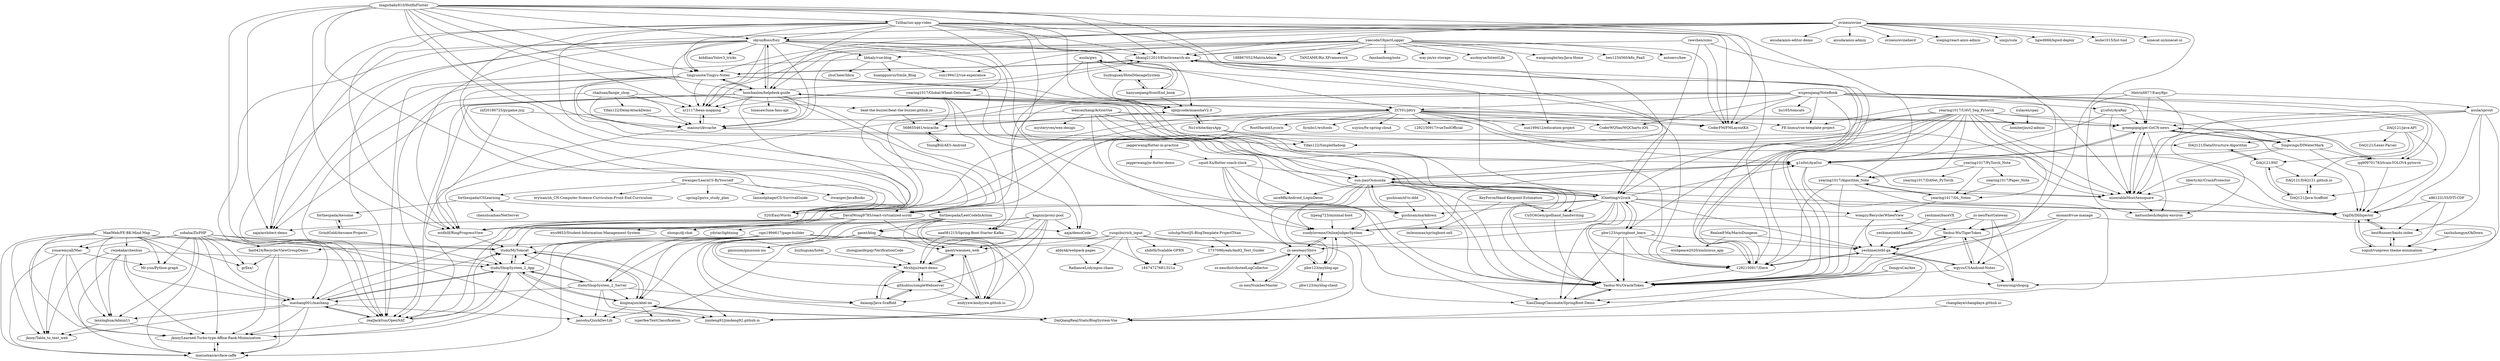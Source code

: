 digraph G {
"itudo/MyTomcat" -> "itudo/ShopSystem_2_App"
"itudo/MyTomcat" -> "jimdeng92/jimdeng92.github.io" ["e"=1]
"itudo/MyTomcat" -> "kingmajun/abel-im"
"ovineio/ovine" -> "aisuda/amis-editor-demo" ["e"=1]
"ovineio/ovine" -> "aisuda/amis-admin" ["e"=1]
"ovineio/ovine" -> "ovineio/ovineherd" ["e"=1]
"ovineio/ovine" -> "xr2117/bean-mapping"
"ovineio/ovine" -> "lihang212010/Elasticsearch-ais"
"ovineio/ovine" -> "realJackSun/OpenNAT"
"ovineio/ovine" -> "tingyunote/Tingyu-Notes"
"ovineio/ovine" -> "iceqing/react-amis-admin" ["e"=1]
"ovineio/ovine" -> "Yaohui-Wu/TigerToken"
"ovineio/ovine" -> "umijs/sula" ["e"=1]
"ovineio/ovine" -> "hoochanlon/helpdesk-guide"
"ovineio/ovine" -> "bgwd666/bgwd-deploy"
"ovineio/ovine" -> "leslie1015/list-tool" ["e"=1]
"ovineio/ovine" -> "skyunBoss/fsxy"
"ovineio/ovine" -> "ninecat-ui/ninecat-ui" ["e"=1]
"yeecode/ObjectLogger" -> "way-jm/xr-storage" ["e"=1]
"yeecode/ObjectLogger" -> "hbbaly/vue-blog"
"yeecode/ObjectLogger" -> "ausboyue/IntentLife" ["e"=1]
"yeecode/ObjectLogger" -> "wangcongbirley/Java-Home" ["e"=1]
"yeecode/ObjectLogger" -> "mazouri/kvcache"
"yeecode/ObjectLogger" -> "sun199412/education-project" ["e"=1]
"yeecode/ObjectLogger" -> "ben1234560/k8s_PaaS" ["e"=1]
"yeecode/ObjectLogger" -> "lihang212010/Elasticsearch-ais"
"yeecode/ObjectLogger" -> "xr2117/bean-mapping"
"yeecode/ObjectLogger" -> "automvc/bee" ["e"=1]
"yeecode/ObjectLogger" -> "188867052/MatrixAdmin" ["e"=1]
"yeecode/ObjectLogger" -> "sun199412/vue-experience" ["e"=1]
"yeecode/ObjectLogger" -> "CoderFM/FMLayoutKit" ["e"=1]
"yeecode/ObjectLogger" -> "TANZAME/Riz.XFramework" ["e"=1]
"yeecode/ObjectLogger" -> "fanshanhong/note" ["e"=1]
"tingyunote/Tingyu-Notes" -> "lihang212010/Elasticsearch-ais"
"tingyunote/Tingyu-Notes" -> "xr2117/bean-mapping"
"tingyunote/Tingyu-Notes" -> "DavidWong9785/react-virtualized-scroll"
"tingyunote/Tingyu-Notes" -> "520/EasyWords" ["e"=1]
"tingyunote/Tingyu-Notes" -> "hoochanlon/helpdesk-guide"
"tingyunote/Tingyu-Notes" -> "Yaohui-Wu/OracleToken"
"tingyunote/Tingyu-Notes" -> "1292150917/Dave"
"tingyunote/Tingyu-Notes" -> "realJackSun/OpenNAT"
"tingyunote/Tingyu-Notes" -> "IOsetting/v2rock"
"tingyunote/Tingyu-Notes" -> "mazouri/kvcache"
"tingyunote/Tingyu-Notes" -> "aaja/architect-demo" ["e"=1]
"changdaye/changdaye.github.io" -> "DaiQiangReal/StaticBlogSystem-Vue"
"andyyxw/andyyxw.github.io" -> "gaoxt/wanmen_web"
"zhongjianfeipqy/VerificationCode" -> "Mrshiju/react-demo"
"zxf20180725/pygame-jxzj" -> "520/EasyWords" ["e"=1]
"zxf20180725/pygame-jxzj" -> "greenpipig/get-GoCN-news"
"zxf20180725/pygame-jxzj" -> "mtdhllf/RingProgressView"
"liuzhuguan/HotelManageSystem" -> "xplqycode/miaoshaV2.0"
"liuzhuguan/HotelManageSystem" -> "hanyueqiang/frontEnd_book"
"itudo/ShopSystem_2_Server" -> "itudo/MyTomcat"
"itudo/ShopSystem_2_Server" -> "itudo/ShopSystem_2_App"
"itudo/ShopSystem_2_Server" -> "jimdeng92/jimdeng92.github.io" ["e"=1]
"itudo/ShopSystem_2_Server" -> "kingmajun/abel-im"
"itudo/ShopSystem_2_Server" -> "DaiQiangReal/StaticBlogSystem-Vue"
"itudo/ShopSystem_2_Server" -> "mashang001/mashang"
"itudo/ShopSystem_2_Server" -> "jaxsohu/QuickDevLib"
"itudo/ShopSystem_2_App" -> "itudo/MyTomcat"
"itudo/ShopSystem_2_App" -> "kingmajun/abel-im"
"itudo/ShopSystem_2_App" -> "itudo/ShopSystem_2_Server"
"itudo/ShopSystem_2_App" -> "jimdeng92/jimdeng92.github.io" ["e"=1]
"itudo/ShopSystem_2_App" -> "mashang001/mashang"
"itudo/ShopSystem_2_App" -> "jkooy/Learned-Turbo-type-Affine-Rank-Minimization"
"hbbaly/vue-blog" -> "huangguorui/Smile_Blog" ["e"=1]
"hbbaly/vue-blog" -> "sun199412/vue-experience" ["e"=1]
"hbbaly/vue-blog" -> "realJackSun/OpenNAT"
"hbbaly/vue-blog" -> "zhuCheer/libra" ["e"=1]
"a96123155/DTI-CDF" -> "bestRunner/baidu-index"
"a96123155/DTI-CDF" -> "sogud/vuepress-theme-minimalism"
"a96123155/DTI-CDF" -> "YiqiDh/DllInjector"
"fan0424/RecyclerViewGroupDemo" -> "maxuehao/arcface-caffe"
"fan0424/RecyclerViewGroupDemo" -> "grllxx/-"
"fan0424/RecyclerViewGroupDemo" -> "jkooy/Learned-Turbo-type-Affine-Rank-Minimization"
"mtdhllf/RingProgressView" -> "itudo/MyTomcat"
"yearing1017/DL_Notes" -> "yearing1017/Algorithm_Note"
"yearing1017/DL_Notes" -> "wongzy/RecyclerWheelView"
"5ingwings/DIWaterMark" -> "greenpipig/get-GoCN-news"
"5ingwings/DIWaterMark" -> "miserableMost/tensquare"
"5ingwings/DIWaterMark" -> "qq909701783/train-YOLOV4-pytorch"
"5ingwings/DIWaterMark" -> "g1n0st/AyaGui"
"5ingwings/DIWaterMark" -> "YiqiDh/DllInjector"
"liuzhuguan/hotel" -> "Mrshiju/react-demo"
"Mrshiju/react-demo" -> "daiaoqi/Java-Scaffold"
"Mrshiju/react-demo" -> "githublss/simpleWebserver"
"Mrshiju/react-demo" -> "andyyxw/andyyxw.github.io"
"Mrshiju/react-demo" -> "gaoxt/wanmen_web"
"wencaizhang/ActionVue" -> "g1n0st/AyaGui"
"wencaizhang/ActionVue" -> "Yaohui-Wu/OracleToken"
"wencaizhang/ActionVue" -> "mtdhllf/RingProgressView"
"wencaizhang/ActionVue" -> "miserableMost/tensquare"
"wencaizhang/ActionVue" -> "mysteryven/wen-design" ["e"=1]
"wencaizhang/ActionVue" -> "sundyloveme/OnlineJudgerSystem"
"wencaizhang/ActionVue" -> "sun-jiao/Osmunda"
"wencaizhang/ActionVue" -> "greenpipig/get-GoCN-news"
"pbw123/springboot_learn" -> "wishpeace2020/xinlizixun_app"
"pbw123/springboot_learn" -> "Yaohui-Wu/OracleToken"
"pbw123/springboot_learn" -> "yeshimei/ntbl-ga"
"pbw123/springboot_learn" -> "1292150917/Dave"
"pbw123/springboot_learn" -> "XiaoZhangClassmate/SpringBoot-Demo"
"pbw123/springboot_learn" -> "IOsetting/v2rock"
"yeshimei/baseVX" -> "yeshimei/ntbl-handle"
"yeshimei/ntbl-handle" -> "yeshimei/ntbl-ga"
"KeyForce/Hand-Keypoint-Estimation" -> "CuSO4Gem/godhand_handwriting"
"KeyForce/Hand-Keypoint-Estimation" -> "imleonmax/springboot-sell"
"DAQ121/java-API" -> "DAQ121/DAQ121.github.io"
"DAQ121/java-API" -> "DAQ121/Java-Scaffold"
"DAQ121/java-API" -> "DAQ121/PAT"
"DAQ121/java-API" -> "DAQ121/Lexer-Parser" ["e"=1]
"DAQ121/java-API" -> "DAQ121/DataStructure-Algorithm"
"lzpeng723/minimal-boot" -> "sundyloveme/OnlineJudgerSystem"
"yearing1017/UAVI_Seg_Pytorch" -> "sundyloveme/OnlineJudgerSystem"
"yearing1017/UAVI_Seg_Pytorch" -> "g1n0st/AyaGui"
"yearing1017/UAVI_Seg_Pytorch" -> "yearing1017/Algorithm_Note"
"yearing1017/UAVI_Seg_Pytorch" -> "IOsetting/v2rock"
"yearing1017/UAVI_Seg_Pytorch" -> "greenpipig/get-GoCN-news"
"yearing1017/UAVI_Seg_Pytorch" -> "mtdhllf/RingProgressView"
"yearing1017/UAVI_Seg_Pytorch" -> "miserableMost/tensquare"
"yearing1017/UAVI_Seg_Pytorch" -> "5ingwings/DIWaterMark"
"yearing1017/UAVI_Seg_Pytorch" -> "yearing1017/DL_Notes"
"yearing1017/UAVI_Seg_Pytorch" -> "sun-jiao/Osmunda"
"yearing1017/UAVI_Seg_Pytorch" -> "YiqiDh/DllInjector"
"yearing1017/UAVI_Seg_Pytorch" -> "Yaohui-Wu/OracleToken"
"yearing1017/UAVI_Seg_Pytorch" -> "1292150917/Dave"
"yearing1017/UAVI_Seg_Pytorch" -> "bomberjin/o2-admin"
"yearing1017/UAVI_Seg_Pytorch" -> "pbw123/springboot_learn"
"Matrix6677/EasyRpc" -> "kaituozhesh/deploy-environ"
"Matrix6677/EasyRpc" -> "greenpipig/get-GoCN-news"
"Matrix6677/EasyRpc" -> "miserableMost/tensquare"
"Matrix6677/EasyRpc" -> "FE-linmu/vue-template-project" ["e"=1]
"Matrix6677/EasyRpc" -> "auula/sprout"
"lihang212010/Elasticsearch-ais" -> "xr2117/bean-mapping"
"lihang212010/Elasticsearch-ais" -> "1292150917/Dave"
"lihang212010/Elasticsearch-ais" -> "xplqycode/miaoshaV2.0"
"lihang212010/Elasticsearch-ais" -> "tingyunote/Tingyu-Notes"
"lihang212010/Elasticsearch-ais" -> "Yaohui-Wu/OracleToken"
"auula/gws" -> "xplqycode/miaoshaV2.0"
"auula/gws" -> "liuzhuguan/HotelManageSystem"
"auula/gws" -> "hanyueqiang/frontEnd_book"
"auula/gws" -> "aaa081215/Spring-Boot-Starter-Kafka"
"ZCY01/jdtry" -> "DavidWong9785/react-virtualized-scroll"
"ZCY01/jdtry" -> "CoderWQYao/WQCharts-iOS" ["e"=1]
"ZCY01/jdtry" -> "520/EasyWords" ["e"=1]
"ZCY01/jdtry" -> "hoochanlon/helpdesk-guide"
"ZCY01/jdtry" -> "CoderFM/FMLayoutKit" ["e"=1]
"ZCY01/jdtry" -> "FE-linmu/vue-template-project" ["e"=1]
"ZCY01/jdtry" -> "mtdhllf/RingProgressView"
"ZCY01/jdtry" -> "sun199412/education-project" ["e"=1]
"ZCY01/jdtry" -> "greenpipig/get-GoCN-news"
"ZCY01/jdtry" -> "g1n0st/AyaGui"
"ZCY01/jdtry" -> "xuyisu/fw-spring-cloud" ["e"=1]
"ZCY01/jdtry" -> "1292150917/vueToolOfficial" ["e"=1]
"ZCY01/jdtry" -> "RootHarold/Lycoris" ["e"=1]
"ZCY01/jdtry" -> "miserableMost/tensquare"
"ZCY01/jdtry" -> "Symbo1/wsltools" ["e"=1]
"hoochanlon/helpdesk-guide" -> "DavidWong9785/react-virtualized-scroll"
"hoochanlon/helpdesk-guide" -> "lihang212010/Elasticsearch-ais"
"hoochanlon/helpdesk-guide" -> "CoderFM/FMLayoutKit" ["e"=1]
"hoochanlon/helpdesk-guide" -> "xr2117/bean-mapping"
"hoochanlon/helpdesk-guide" -> "aaja/architect-demo" ["e"=1]
"hoochanlon/helpdesk-guide" -> "mtdhllf/RingProgressView"
"hoochanlon/helpdesk-guide" -> "realJackSun/OpenNAT"
"hoochanlon/helpdesk-guide" -> "tingyunote/Tingyu-Notes"
"hoochanlon/helpdesk-guide" -> "IOsetting/v2rock"
"hoochanlon/helpdesk-guide" -> "ZCY01/jdtry"
"hoochanlon/helpdesk-guide" -> "520/EasyWords" ["e"=1]
"hoochanlon/helpdesk-guide" -> "aaja/demoCode" ["e"=1]
"hoochanlon/helpdesk-guide" -> "mazouri/kvcache"
"hoochanlon/helpdesk-guide" -> "skyunBoss/fsxy"
"hoochanlon/helpdesk-guide" -> "lunasaw/luna-fans-api" ["e"=1]
"wugenqiang/NoteBook" -> "5ingwings/DIWaterMark"
"wugenqiang/NoteBook" -> "CoderWQYao/WQCharts-iOS" ["e"=1]
"wugenqiang/NoteBook" -> "miserableMost/tensquare"
"wugenqiang/NoteBook" -> "g1n0st/AyaRay"
"wugenqiang/NoteBook" -> "mtdhllf/RingProgressView"
"wugenqiang/NoteBook" -> "greenpipig/get-GoCN-news"
"wugenqiang/NoteBook" -> "1292150917/Dave"
"wugenqiang/NoteBook" -> "ZCY01/jdtry"
"wugenqiang/NoteBook" -> "FE-linmu/vue-template-project" ["e"=1]
"wugenqiang/NoteBook" -> "DavidWong9785/react-virtualized-scroll"
"wugenqiang/NoteBook" -> "CoderFM/FMLayoutKit" ["e"=1]
"wugenqiang/NoteBook" -> "YiqiDh/DllInjector"
"wugenqiang/NoteBook" -> "520/EasyWords" ["e"=1]
"wugenqiang/NoteBook" -> "liu165/tomcats" ["e"=1]
"wugenqiang/NoteBook" -> "qq909701783/train-YOLOV4-pytorch"
"cqm1994617/page-builder" -> "itudo/MyTomcat"
"cqm1994617/page-builder" -> "itudo/ShopSystem_2_App"
"cqm1994617/page-builder" -> "jimdeng92/jimdeng92.github.io" ["e"=1]
"cqm1994617/page-builder" -> "maxuehao/arcface-caffe"
"cqm1994617/page-builder" -> "jkooy/Learned-Turbo-type-Affine-Rank-Minimization"
"cqm1994617/page-builder" -> "itudo/ShopSystem_2_Server"
"cqm1994617/page-builder" -> "fan0424/RecyclerViewGroupDemo"
"cqm1994617/page-builder" -> "DaiQiangReal/StaticBlogSystem-Vue"
"cqm1994617/page-builder" -> "kingmajun/abel-im"
"githublss/simpleWebserver" -> "daiaoqi/Java-Scaffold"
"githublss/simpleWebserver" -> "Mrshiju/react-demo"
"githublss/simpleWebserver" -> "andyyxw/andyyxw.github.io"
"1737096yeah/AndQ_Test_Guider" -> "18474727681/321a"
"daiaoqi/Java-Scaffold" -> "githublss/simpleWebserver"
"daiaoqi/Java-Scaffold" -> "Mrshiju/react-demo"
"szhshp/NextJS-BlogTemplate-ProjectTitan" -> "1737096yeah/AndQ_Test_Guider"
"rawchen/sims" -> "lihang212010/Elasticsearch-ais"
"rawchen/sims" -> "CoderFM/FMLayoutKit" ["e"=1]
"rawchen/sims" -> "Yaohui-Wu/OracleToken"
"rawchen/sims" -> "IOsetting/v2rock"
"yearing1017/Algorithm_Note" -> "yearing1017/DL_Notes"
"yearing1017/Algorithm_Note" -> "Yaohui-Wu/OracleToken"
"yearing1017/Algorithm_Note" -> "XiaoZhangClassmate/SpringBoot-Demo"
"yearing1017/Algorithm_Note" -> "1292150917/Dave"
"Tzlibai/uni-app-video" -> "lihang212010/Elasticsearch-ais"
"Tzlibai/uni-app-video" -> "mtdhllf/RingProgressView"
"Tzlibai/uni-app-video" -> "hoochanlon/helpdesk-guide"
"Tzlibai/uni-app-video" -> "1292150917/Dave"
"Tzlibai/uni-app-video" -> "DavidWong9785/react-virtualized-scroll"
"Tzlibai/uni-app-video" -> "520/EasyWords" ["e"=1]
"Tzlibai/uni-app-video" -> "CoderFM/FMLayoutKit" ["e"=1]
"Tzlibai/uni-app-video" -> "tingyunote/Tingyu-Notes"
"Tzlibai/uni-app-video" -> "skyunBoss/fsxy"
"Tzlibai/uni-app-video" -> "aaja/architect-demo" ["e"=1]
"Tzlibai/uni-app-video" -> "Yaohui-Wu/OracleToken"
"Tzlibai/uni-app-video" -> "ZCY01/jdtry"
"Tzlibai/uni-app-video" -> "yearing1017/Algorithm_Note"
"Tzlibai/uni-app-video" -> "IOsetting/v2rock"
"Tzlibai/uni-app-video" -> "XiaoZhangClassmate/SpringBoot-Demo"
"magicbaby810/HotfixFlutter" -> "xr2117/bean-mapping"
"magicbaby810/HotfixFlutter" -> "lihang212010/Elasticsearch-ais"
"magicbaby810/HotfixFlutter" -> "realJackSun/OpenNAT"
"magicbaby810/HotfixFlutter" -> "aaja/architect-demo" ["e"=1]
"magicbaby810/HotfixFlutter" -> "tingyunote/Tingyu-Notes"
"magicbaby810/HotfixFlutter" -> "520/EasyWords" ["e"=1]
"magicbaby810/HotfixFlutter" -> "hoochanlon/helpdesk-guide"
"magicbaby810/HotfixFlutter" -> "skyunBoss/fsxy"
"magicbaby810/HotfixFlutter" -> "mazouri/kvcache"
"magicbaby810/HotfixFlutter" -> "CoderFM/FMLayoutKit" ["e"=1]
"magicbaby810/HotfixFlutter" -> "mtdhllf/RingProgressView"
"magicbaby810/HotfixFlutter" -> "Yifan122/SimpleHadoop" ["e"=1]
"magicbaby810/HotfixFlutter" -> "xplqycode/miaoshaV2.0"
"magicbaby810/HotfixFlutter" -> "Tzlibai/uni-app-video"
"magicbaby810/HotfixFlutter" -> "DavidWong9785/react-virtualized-scroll"
"skyunBoss/fsxy" -> "lihang212010/Elasticsearch-ais"
"skyunBoss/fsxy" -> "realJackSun/OpenNAT"
"skyunBoss/fsxy" -> "xr2117/bean-mapping"
"skyunBoss/fsxy" -> "aaja/architect-demo" ["e"=1]
"skyunBoss/fsxy" -> "mazouri/kvcache"
"skyunBoss/fsxy" -> "hoochanlon/helpdesk-guide"
"skyunBoss/fsxy" -> "Yaohui-Wu/OracleToken"
"skyunBoss/fsxy" -> "beat-the-buzzer/beat-the-buzzer.github.io"
"skyunBoss/fsxy" -> "tingyunote/Tingyu-Notes"
"skyunBoss/fsxy" -> "yearing1017/Global-Wheat-Detection"
"skyunBoss/fsxy" -> "hbbaly/vue-blog"
"skyunBoss/fsxy" -> "mashang001/mashang"
"skyunBoss/fsxy" -> "1292150917/Dave"
"skyunBoss/fsxy" -> "kiddliao/Yolov3_tricks" ["e"=1]
"skyunBoss/fsxy" -> "mtdhllf/RingProgressView"
"forthespada/LeetCodeInAction" -> "gaoxt/wanmen_web"
"forthespada/LeetCodeInAction" -> "xhongc/dj-chat" ["e"=1]
"forthespada/LeetCodeInAction" -> "gaoxt/blog"
"forthespada/LeetCodeInAction" -> "andyyxw/andyyxw.github.io"
"forthespada/LeetCodeInAction" -> "ydstar/lightning" ["e"=1]
"forthespada/LeetCodeInAction" -> "wys9853/Student-Information-Management-System" ["e"=1]
"forthespada/LeetCodeInAction" -> "18474727681/321a"
"oxonan9/vue-manage" -> "wgycs/CSAndroid-Notes"
"oxonan9/vue-manage" -> "Yaohui-Wu/TigerToken"
"oxonan9/vue-manage" -> "yeshimei/ntbl-ga"
"oxonan9/vue-manage" -> "luwenrong/shopcg"
"beat-the-buzzer/beat-the-buzzer.github.io" -> "568655461/wiicache"
"zs-neo/FastGateway" -> "luwenrong/shopcg"
"zs-neo/FastGateway" -> "Yaohui-Wu/TigerToken"
"zs-neo/FastGateway" -> "wgycs/CSAndroid-Notes"
"zs-neo/FastGateway" -> "yeshimei/ntbl-ga"
"zs-neo/FastGateway" -> "zs-neo/easyShiro"
"IOsetting/v2rock" -> "Yaohui-Wu/OracleToken"
"IOsetting/v2rock" -> "sundyloveme/OnlineJudgerSystem"
"IOsetting/v2rock" -> "XiaoZhangClassmate/SpringBoot-Demo"
"IOsetting/v2rock" -> "Yaohui-Wu/TigerToken"
"IOsetting/v2rock" -> "lihang212010/Elasticsearch-ais"
"IOsetting/v2rock" -> "pbw123/springboot_learn"
"IOsetting/v2rock" -> "sun-jiao/Osmunda"
"IOsetting/v2rock" -> "g1n0st/AyaGui"
"IOsetting/v2rock" -> "wongzy/RecyclerWheelView"
"IOsetting/v2rock" -> "1292150917/Dave"
"IOsetting/v2rock" -> "yeshimei/ntbl-ga"
"IOsetting/v2rock" -> "CuSO4Gem/godhand_handwriting"
"IOsetting/v2rock" -> "DavidWong9785/react-virtualized-scroll"
"IOsetting/v2rock" -> "520/EasyWords" ["e"=1]
"IOsetting/v2rock" -> "gushisan/markdown"
"squid-Xu/flutter-coach-clock" -> "nice98k/Android_LoginDeom"
"squid-Xu/flutter-coach-clock" -> "gushisan/markdown"
"squid-Xu/flutter-coach-clock" -> "sundyloveme/OnlineJudgerSystem"
"squid-Xu/flutter-coach-clock" -> "zs-neo/easyShiro"
"squid-Xu/flutter-coach-clock" -> "sun-jiao/Osmunda"
"hanyueqiang/frontEnd_book" -> "xplqycode/miaoshaV2.0"
"hanyueqiang/frontEnd_book" -> "liuzhuguan/HotelManageSystem"
"hanyueqiang/frontEnd_book" -> "auula/gws"
"kagxin/proxy-pool" -> "gaoxt/wanmen_web"
"kagxin/proxy-pool" -> "andyyxw/andyyxw.github.io"
"kagxin/proxy-pool" -> "Mrshiju/react-demo"
"kagxin/proxy-pool" -> "aaja/demoCode" ["e"=1]
"kagxin/proxy-pool" -> "daiaoqi/Java-Scaffold"
"kagxin/proxy-pool" -> "githublss/simpleWebserver"
"kagxin/proxy-pool" -> "aaa081215/Spring-Boot-Starter-Kafka"
"kagxin/proxy-pool" -> "gaoxt/blog"
"DavidWong9785/react-virtualized-scroll" -> "mtdhllf/RingProgressView"
"DavidWong9785/react-virtualized-scroll" -> "jimdeng92/jimdeng92.github.io" ["e"=1]
"DavidWong9785/react-virtualized-scroll" -> "itudo/MyTomcat"
"DavidWong9785/react-virtualized-scroll" -> "aaja/architect-demo" ["e"=1]
"DavidWong9785/react-virtualized-scroll" -> "itudo/ShopSystem_2_App"
"DavidWong9785/react-virtualized-scroll" -> "mashang001/mashang"
"DavidWong9785/react-virtualized-scroll" -> "itudo/ShopSystem_2_Server"
"DavidWong9785/react-virtualized-scroll" -> "aaja/demoCode" ["e"=1]
"DavidWong9785/react-virtualized-scroll" -> "kingmajun/abel-im"
"DavidWong9785/react-virtualized-scroll" -> "realJackSun/OpenNAT"
"jaggerwang/flutter-in-practice" -> "jaggerwang/jw-flutter-demo"
"jaggerwang/flutter-in-practice" -> "squid-Xu/flutter-coach-clock"
"yearing1017/Global-Wheat-Detection" -> "568655461/wiicache"
"yearing1017/Global-Wheat-Detection" -> "aaja/demoCode" ["e"=1]
"yearing1017/Global-Wheat-Detection" -> "xplqycode/miaoshaV2.0"
"yearing1017/Global-Wheat-Detection" -> "aaa081215/Spring-Boot-Starter-Kafka"
"yearing1017/Global-Wheat-Detection" -> "beat-the-buzzer/beat-the-buzzer.github.io"
"shib0li/Scalable-GPRN" -> "18474727681/321a"
"chaituan/fanqie_shop" -> "mazouri/kvcache"
"chaituan/fanqie_shop" -> "xr2117/bean-mapping"
"chaituan/fanqie_shop" -> "Yifan122/DelayAttackDemo"
"chaituan/fanqie_shop" -> "Yaohui-Wu/OracleToken"
"chaituan/fanqie_shop" -> "realJackSun/OpenNAT"
"chaituan/fanqie_shop" -> "CuSO4Gem/godhand_handwriting"
"xulayen/cpay" -> "bomberjin/o2-admin"
"CuSO4Gem/godhand_handwriting" -> "Yaohui-Wu/OracleToken"
"g1n0st/AyaRay" -> "greenpipig/get-GoCN-news"
"g1n0st/AyaRay" -> "miserableMost/tensquare"
"g1n0st/AyaRay" -> "qq909701783/train-YOLOV4-pytorch"
"g1n0st/AyaRay" -> "g1n0st/AyaGui"
"aaa081215/Spring-Boot-Starter-Kafka" -> "Mrshiju/react-demo"
"cwjokaka/cheshuo" -> "lanxinghua/AdminUi"
"cwjokaka/cheshuo" -> "jkooy/Table_to_text_web"
"cwjokaka/cheshuo" -> "jkooy/Learned-Turbo-type-Affine-Rank-Minimization"
"cwjokaka/cheshuo" -> "maxuehao/arcface-caffe"
"cwjokaka/cheshuo" -> "itudo/ShopSystem_2_App"
"cwjokaka/cheshuo" -> "mashang001/mashang"
"youaremyall/Mac-" -> "maxuehao/arcface-caffe"
"youaremyall/Mac-" -> "jkooy/Learned-Turbo-type-Affine-Rank-Minimization"
"youaremyall/Mac-" -> "jkooy/Table_to_text_web"
"youaremyall/Mac-" -> "Mr-yun/Python-graph"
"youaremyall/Mac-" -> "lanxinghua/AdminUi"
"greenpipig/get-GoCN-news" -> "miserableMost/tensquare"
"greenpipig/get-GoCN-news" -> "kaituozhesh/deploy-environ"
"greenpipig/get-GoCN-news" -> "YiqiDh/DllInjector"
"greenpipig/get-GoCN-news" -> "qq909701783/train-YOLOV4-pytorch"
"greenpipig/get-GoCN-news" -> "g1n0st/AyaGui"
"greenpipig/get-GoCN-news" -> "5ingwings/DIWaterMark"
"qq909701783/train-YOLOV4-pytorch" -> "YiqiDh/DllInjector"
"qq909701783/train-YOLOV4-pytorch" -> "greenpipig/get-GoCN-news"
"Realself-Ma/MarioDungeon" -> "wishpeace2020/xinlizixun_app"
"Realself-Ma/MarioDungeon" -> "yeshimei/ntbl-ga"
"Realself-Ma/MarioDungeon" -> "1292150917/Dave"
"sun-jiao/Osmunda" -> "sundyloveme/OnlineJudgerSystem"
"sun-jiao/Osmunda" -> "g1n0st/AyaGui"
"sun-jiao/Osmunda" -> "gushisan/markdown"
"sun-jiao/Osmunda" -> "YiqiDh/DllInjector"
"sun-jiao/Osmunda" -> "pbw123/myblog-api"
"sun-jiao/Osmunda" -> "zs-neo/easyShiro"
"sun-jiao/Osmunda" -> "IOsetting/v2rock"
"sun-jiao/Osmunda" -> "nice98k/Android_LoginDeom"
"sun-jiao/Osmunda" -> "Yaohui-Wu/OracleToken"
"sun-jiao/Osmunda" -> "miserableMost/tensquare"
"maxuehao/arcface-caffe" -> "jkooy/Learned-Turbo-type-Affine-Rank-Minimization"
"auula/sprout" -> "greenpipig/get-GoCN-news"
"auula/sprout" -> "miserableMost/tensquare"
"auula/sprout" -> "YiqiDh/DllInjector"
"auula/sprout" -> "kaituozhesh/deploy-environ"
"auula/sprout" -> "bestRunner/baidu-index"
"auula/sprout" -> "sogud/vuepress-theme-minimalism"
"MaelWeb/FE-BK-Mind-Map" -> "lanxinghua/AdminUi"
"MaelWeb/FE-BK-Mind-Map" -> "jkooy/Learned-Turbo-type-Affine-Rank-Minimization"
"MaelWeb/FE-BK-Mind-Map" -> "jkooy/Table_to_text_web"
"MaelWeb/FE-BK-Mind-Map" -> "cwjokaka/cheshuo"
"MaelWeb/FE-BK-Mind-Map" -> "maxuehao/arcface-caffe"
"MaelWeb/FE-BK-Mind-Map" -> "mashang001/mashang"
"MaelWeb/FE-BK-Mind-Map" -> "Mr-yun/Python-graph"
"MaelWeb/FE-BK-Mind-Map" -> "grllxx/-"
"MaelWeb/FE-BK-Mind-Map" -> "itudo/MyTomcat"
"MaelWeb/FE-BK-Mind-Map" -> "itudo/ShopSystem_2_App"
"MaelWeb/FE-BK-Mind-Map" -> "youaremyall/Mac-"
"mashang001/mashang" -> "jkooy/Learned-Turbo-type-Affine-Rank-Minimization"
"mashang001/mashang" -> "itudo/MyTomcat"
"mashang001/mashang" -> "maxuehao/arcface-caffe"
"mashang001/mashang" -> "itudo/ShopSystem_2_App"
"mashang001/mashang" -> "jkooy/Table_to_text_web"
"mashang001/mashang" -> "jaxsohu/QuickDevLib"
"mashang001/mashang" -> "lanxinghua/AdminUi"
"mashang001/mashang" -> "realJackSun/OpenNAT"
"lanxinghua/AdminUi" -> "jkooy/Learned-Turbo-type-Affine-Rank-Minimization"
"lanxinghua/AdminUi" -> "jkooy/Table_to_text_web"
"kingmajun/abel-im" -> "itudo/MyTomcat"
"kingmajun/abel-im" -> "DaiQiangReal/StaticBlogSystem-Vue"
"kingmajun/abel-im" -> "itudo/ShopSystem_2_App"
"kingmajun/abel-im" -> "jimdeng92/jimdeng92.github.io" ["e"=1]
"kingmajun/abel-im" -> "isperfee/TextClassification" ["e"=1]
"kingmajun/abel-im" -> "jaxsohu/QuickDevLib"
"mazouri/kvcache" -> "xr2117/bean-mapping"
"mazouri/kvcache" -> "Yifan122/SimpleHadoop" ["e"=1]
"mazouri/kvcache" -> "realJackSun/OpenNAT"
"No1white/daysApp" -> "xplqycode/miaoshaV2.0"
"No1white/daysApp" -> "Yifan122/SimpleHadoop" ["e"=1]
"No1white/daysApp" -> "DAQ121/DataStructure-Algorithm"
"realJackSun/OpenNAT" -> "mashang001/mashang"
"realJackSun/OpenNAT" -> "itudo/MyTomcat"
"realJackSun/OpenNAT" -> "jkooy/Learned-Turbo-type-Affine-Rank-Minimization"
"realJackSun/OpenNAT" -> "itudo/ShopSystem_2_App"
"DaiQiangReal/StaticBlogSystem-Vue" -> "kingmajun/abel-im"
"yungzhu/rich_input" -> "1737096yeah/AndQ_Test_Guider"
"yungzhu/rich_input" -> "RadianceL/olympus-chaos"
"yungzhu/rich_input" -> "abbykk/webpack-pages"
"yungzhu/rich_input" -> "shib0li/Scalable-GPRN"
"yungzhu/rich_input" -> "18474727681/321a"
"yungzhu/rich_input" -> "DaiQiangReal/StaticBlogSystem-Vue"
"yungzhu/rich_input" -> "jaxsohu/QuickDevLib"
"yungzhu/rich_input" -> "gaoxt/wanmen_web"
"gaoxt/wanmen_web" -> "andyyxw/andyyxw.github.io"
"gaoxt/wanmen_web" -> "daiaoqi/Java-Scaffold"
"gaoxt/wanmen_web" -> "Mrshiju/react-demo"
"abbykk/webpack-pages" -> "RadianceL/olympus-chaos"
"libertyAir/CrashProtector" -> "YiqiDh/DllInjector"
"libertyAir/CrashProtector" -> "miserableMost/tensquare"
"yearing1017/PyTorch_Note" -> "yearing1017/DANet_PyTorch"
"yearing1017/PyTorch_Note" -> "yearing1017/Paper_Note"
"yearing1017/PyTorch_Note" -> "yearing1017/Algorithm_Note"
"yearing1017/PyTorch_Note" -> "yearing1017/DL_Notes"
"g1n0st/AyaGui" -> "YiqiDh/DllInjector"
"g1n0st/AyaGui" -> "greenpipig/get-GoCN-news"
"g1n0st/AyaGui" -> "sundyloveme/OnlineJudgerSystem"
"g1n0st/AyaGui" -> "miserableMost/tensquare"
"g1n0st/AyaGui" -> "sun-jiao/Osmunda"
"g1n0st/AyaGui" -> "Yaohui-Wu/OracleToken"
"miserableMost/tensquare" -> "greenpipig/get-GoCN-news"
"miserableMost/tensquare" -> "YiqiDh/DllInjector"
"miserableMost/tensquare" -> "kaituozhesh/deploy-environ"
"YiqiDh/DllInjector" -> "bestRunner/baidu-index"
"YiqiDh/DllInjector" -> "sogud/vuepress-theme-minimalism"
"Yifan122/DelayAttackDemo" -> "mazouri/kvcache"
"wongzy/RecyclerWheelView" -> "Yaohui-Wu/OracleToken"
"wongzy/RecyclerWheelView" -> "Yaohui-Wu/TigerToken"
"wongzy/RecyclerWheelView" -> "yeshimei/ntbl-ga"
"wongzy/RecyclerWheelView" -> "sundyloveme/OnlineJudgerSystem"
"Yaohui-Wu/TigerToken" -> "wgycs/CSAndroid-Notes"
"Yaohui-Wu/TigerToken" -> "yeshimei/ntbl-ga"
"Yaohui-Wu/TigerToken" -> "luwenrong/shopcg"
"Yaohui-Wu/TigerToken" -> "Yaohui-Wu/OracleToken"
"zs-neo/NumberMaster" -> "zs-neo/easyShiro"
"Yaohui-Wu/OracleToken" -> "XiaoZhangClassmate/SpringBoot-Demo"
"gushisan/markdown" -> "imleonmax/springboot-sell"
"gushisan/markdown" -> "sundyloveme/OnlineJudgerSystem"
"gushisan/markdown" -> "sun-jiao/Osmunda"
"pbw123/myblog-api" -> "sundyloveme/OnlineJudgerSystem"
"pbw123/myblog-api" -> "zs-neo/easyShiro"
"pbw123/myblog-api" -> "pbw123/myblog-client"
"XiaoZhangClassmate/SpringBoot-Demo" -> "Yaohui-Wu/OracleToken"
"1292150917/Dave" -> "Yaohui-Wu/OracleToken"
"1292150917/Dave" -> "yeshimei/ntbl-ga"
"1292150917/Dave" -> "lihang212010/Elasticsearch-ais"
"wgycs/CSAndroid-Notes" -> "Yaohui-Wu/TigerToken"
"wgycs/CSAndroid-Notes" -> "luwenrong/shopcg"
"wgycs/CSAndroid-Notes" -> "yeshimei/ntbl-ga"
"wgycs/CSAndroid-Notes" -> "Yaohui-Wu/OracleToken"
"yeshimei/ntbl-ga" -> "luwenrong/shopcg"
"yeshimei/ntbl-ga" -> "Yaohui-Wu/TigerToken"
"yeshimei/ntbl-ga" -> "wgycs/CSAndroid-Notes"
"yeshimei/ntbl-ga" -> "Yaohui-Wu/OracleToken"
"yeshimei/ntbl-ga" -> "1292150917/Dave"
"xr2117/bean-mapping" -> "mazouri/kvcache"
"DAQ121/Java-Scaffold" -> "DAQ121/DAQ121.github.io"
"DAQ121/Java-Scaffold" -> "DAQ121/PAT"
"gushisan/xf-ts-ddd" -> "gushisan/markdown"
"xplqycode/miaoshaV2.0" -> "No1white/daysApp"
"xplqycode/miaoshaV2.0" -> "568655461/wiicache"
"sundyloveme/OnlineJudgerSystem" -> "zs-neo/easyShiro"
"sundyloveme/OnlineJudgerSystem" -> "pbw123/myblog-api"
"sundyloveme/OnlineJudgerSystem" -> "Yaohui-Wu/OracleToken"
"sundyloveme/OnlineJudgerSystem" -> "XiaoZhangClassmate/SpringBoot-Demo"
"pbw123/myblog-client" -> "pbw123/myblog-api"
"zs-neo/distributedLogCollector" -> "zs-neo/easyShiro"
"zs-neo/distributedLogCollector" -> "zs-neo/NumberMaster"
"taishuhongye/OkDown" -> "sogud/vuepress-theme-minimalism"
"zs-neo/easyShiro" -> "sundyloveme/OnlineJudgerSystem"
"zs-neo/easyShiro" -> "zs-neo/distributedLogCollector"
"zs-neo/easyShiro" -> "pbw123/myblog-api"
"zs-neo/easyShiro" -> "zs-neo/NumberMaster"
"sogud/vuepress-theme-minimalism" -> "YiqiDh/DllInjector"
"sogud/vuepress-theme-minimalism" -> "bestRunner/baidu-index"
"bestRunner/baidu-index" -> "YiqiDh/DllInjector"
"bestRunner/baidu-index" -> "sogud/vuepress-theme-minimalism"
"yearing1017/Paper_Note" -> "yearing1017/DL_Notes"
"568655461/wiicache" -> "xplqycode/miaoshaV2.0"
"568655461/wiicache" -> "YoungBill/AES-Android"
"DAQ121/DataStructure-Algorithm" -> "DAQ121/PAT"
"DAQ121/PAT" -> "DAQ121/Java-Scaffold"
"DAQ121/PAT" -> "DAQ121/DataStructure-Algorithm"
"DAQ121/PAT" -> "DAQ121/DAQ121.github.io"
"YoungBill/AES-Android" -> "568655461/wiicache"
"DAQ121/DAQ121.github.io" -> "DAQ121/Java-Scaffold"
"itwanger/LearnCS-ByYourself" -> "eryisan/zh_CN-Computer-Science-Curriculum-Front-End-Curriculum" ["e"=1]
"itwanger/LearnCS-ByYourself" -> "spring2go/cs_study_plan" ["e"=1]
"itwanger/LearnCS-ByYourself" -> "Iamnotphage/CS-SurvivalGuide"
"itwanger/LearnCS-ByYourself" -> "itwanger/JavaBooks" ["e"=1]
"itwanger/LearnCS-ByYourself" -> "forthespada/CSLearning"
"forthespada/CSLearning" -> "forthespada/LeetCodeInAction"
"forthespada/CSLearning" -> "forthespada/Awsome"
"forthespada/CSLearning" -> "chenshuaihao/NetServer" ["e"=1]
"GrindGold/Awsome-Projects" -> "forthespada/Awsome"
"forthespada/Awsome" -> "GrindGold/Awsome-Projects"
"sohaha/ZlsPHP" -> "maxuehao/arcface-caffe"
"sohaha/ZlsPHP" -> "jkooy/Learned-Turbo-type-Affine-Rank-Minimization"
"sohaha/ZlsPHP" -> "jkooy/Table_to_text_web"
"sohaha/ZlsPHP" -> "mashang001/mashang"
"sohaha/ZlsPHP" -> "itudo/MyTomcat"
"sohaha/ZlsPHP" -> "lanxinghua/AdminUi"
"sohaha/ZlsPHP" -> "itudo/ShopSystem_2_App"
"sohaha/ZlsPHP" -> "grllxx/-"
"sohaha/ZlsPHP" -> "youaremyall/Mac-"
"sohaha/ZlsPHP" -> "Mr-yun/Python-graph"
"sohaha/ZlsPHP" -> "fan0424/RecyclerViewGroupDemo"
"sohaha/ZlsPHP" -> "jaxsohu/QuickDevLib"
"DongyuCai/Axe" -> "XiaoZhangClassmate/SpringBoot-Demo"
"DongyuCai/Axe" -> "Yaohui-Wu/OracleToken"
"gaoxt/blog" -> "gaoxt/wanmen_web"
"gaoxt/blog" -> "Mrshiju/react-demo"
"gaoxt/blog" -> "daiaoqi/Java-Scaffold"
"gaoxt/blog" -> "andyyxw/andyyxw.github.io"
"gaoxt/blog" -> "gmission/gmission-ios" ["e"=1]
"gaoxt/blog" -> "githublss/simpleWebserver"
"jkooy/Learned-Turbo-type-Affine-Rank-Minimization" -> "maxuehao/arcface-caffe"
"itudo/MyTomcat" ["l"="-53.306,-14.56"]
"itudo/ShopSystem_2_App" ["l"="-53.29,-14.554"]
"jimdeng92/jimdeng92.github.io" ["l"="-54.38,-14.236"]
"kingmajun/abel-im" ["l"="-53.293,-14.527"]
"ovineio/ovine" ["l"="-53.35,-14.542"]
"aisuda/amis-editor-demo" ["l"="-3.766,-32.798"]
"aisuda/amis-admin" ["l"="-3.853,-32.756"]
"ovineio/ovineherd" ["l"="-3.407,-32.782"]
"xr2117/bean-mapping" ["l"="-53.384,-14.547"]
"lihang212010/Elasticsearch-ais" ["l"="-53.399,-14.574"]
"realJackSun/OpenNAT" ["l"="-53.334,-14.561"]
"tingyunote/Tingyu-Notes" ["l"="-53.379,-14.578"]
"iceqing/react-amis-admin" ["l"="-4.248,-32.707"]
"Yaohui-Wu/TigerToken" ["l"="-53.352,-14.622"]
"umijs/sula" ["l"="-4.025,-32.649"]
"hoochanlon/helpdesk-guide" ["l"="-53.365,-14.586"]
"bgwd666/bgwd-deploy" ["l"="-53.334,-14.484"]
"leslie1015/list-tool" ["l"="-54.452,-14.401"]
"skyunBoss/fsxy" ["l"="-53.371,-14.561"]
"ninecat-ui/ninecat-ui" ["l"="-54.38,-14.567"]
"yeecode/ObjectLogger" ["l"="-53.422,-14.527"]
"way-jm/xr-storage" ["l"="-53.253,-15.153"]
"hbbaly/vue-blog" ["l"="-53.381,-14.523"]
"ausboyue/IntentLife" ["l"="-53.499,-16.006"]
"wangcongbirley/Java-Home" ["l"="-55.475,-14.268"]
"mazouri/kvcache" ["l"="-53.372,-14.547"]
"sun199412/education-project" ["l"="-52.915,-15.247"]
"ben1234560/k8s_PaaS" ["l"="-55.162,-14.264"]
"automvc/bee" ["l"="-53.288,-16.303"]
"188867052/MatrixAdmin" ["l"="-53.152,-15.158"]
"sun199412/vue-experience" ["l"="-52.936,-15.321"]
"CoderFM/FMLayoutKit" ["l"="-54.38,-14.347"]
"TANZAME/Riz.XFramework" ["l"="-53.281,-16.194"]
"fanshanhong/note" ["l"="-54.398,-14.338"]
"DavidWong9785/react-virtualized-scroll" ["l"="-53.341,-14.584"]
"520/EasyWords" ["l"="-52.911,-15.216"]
"Yaohui-Wu/OracleToken" ["l"="-53.392,-14.62"]
"1292150917/Dave" ["l"="-53.386,-14.612"]
"IOsetting/v2rock" ["l"="-53.385,-14.628"]
"aaja/architect-demo" ["l"="-54.397,-14.243"]
"changdaye/changdaye.github.io" ["l"="-53.243,-14.479"]
"DaiQiangReal/StaticBlogSystem-Vue" ["l"="-53.274,-14.495"]
"andyyxw/andyyxw.github.io" ["l"="-53.303,-14.351"]
"gaoxt/wanmen_web" ["l"="-53.296,-14.376"]
"zhongjianfeipqy/VerificationCode" ["l"="-53.361,-14.333"]
"Mrshiju/react-demo" ["l"="-53.328,-14.363"]
"zxf20180725/pygame-jxzj" ["l"="-53.443,-14.642"]
"greenpipig/get-GoCN-news" ["l"="-53.42,-14.671"]
"mtdhllf/RingProgressView" ["l"="-53.377,-14.605"]
"liuzhuguan/HotelManageSystem" ["l"="-53.415,-14.457"]
"xplqycode/miaoshaV2.0" ["l"="-53.418,-14.488"]
"hanyueqiang/frontEnd_book" ["l"="-53.423,-14.446"]
"itudo/ShopSystem_2_Server" ["l"="-53.299,-14.539"]
"mashang001/mashang" ["l"="-53.293,-14.567"]
"jaxsohu/QuickDevLib" ["l"="-53.27,-14.513"]
"jkooy/Learned-Turbo-type-Affine-Rank-Minimization" ["l"="-53.273,-14.56"]
"huangguorui/Smile_Blog" ["l"="-53.051,-15.221"]
"zhuCheer/libra" ["l"="-53.027,-15.258"]
"a96123155/DTI-CDF" ["l"="-53.473,-14.698"]
"bestRunner/baidu-index" ["l"="-53.457,-14.696"]
"sogud/vuepress-theme-minimalism" ["l"="-53.46,-14.711"]
"YiqiDh/DllInjector" ["l"="-53.436,-14.683"]
"fan0424/RecyclerViewGroupDemo" ["l"="-53.242,-14.539"]
"maxuehao/arcface-caffe" ["l"="-53.262,-14.55"]
"grllxx/-" ["l"="-53.226,-14.553"]
"yearing1017/DL_Notes" ["l"="-53.447,-14.626"]
"yearing1017/Algorithm_Note" ["l"="-53.429,-14.619"]
"wongzy/RecyclerWheelView" ["l"="-53.394,-14.638"]
"5ingwings/DIWaterMark" ["l"="-53.433,-14.667"]
"miserableMost/tensquare" ["l"="-53.413,-14.679"]
"qq909701783/train-YOLOV4-pytorch" ["l"="-53.422,-14.686"]
"g1n0st/AyaGui" ["l"="-53.406,-14.663"]
"liuzhuguan/hotel" ["l"="-53.334,-14.332"]
"daiaoqi/Java-Scaffold" ["l"="-53.313,-14.365"]
"githublss/simpleWebserver" ["l"="-53.32,-14.35"]
"wencaizhang/ActionVue" ["l"="-53.405,-14.649"]
"mysteryven/wen-design" ["l"="-7.823,-34.258"]
"sundyloveme/OnlineJudgerSystem" ["l"="-53.379,-14.67"]
"sun-jiao/Osmunda" ["l"="-53.392,-14.675"]
"pbw123/springboot_learn" ["l"="-53.379,-14.645"]
"wishpeace2020/xinlizixun_app" ["l"="-53.355,-14.672"]
"yeshimei/ntbl-ga" ["l"="-53.357,-14.638"]
"XiaoZhangClassmate/SpringBoot-Demo" ["l"="-53.405,-14.628"]
"yeshimei/baseVX" ["l"="-53.289,-14.678"]
"yeshimei/ntbl-handle" ["l"="-53.311,-14.664"]
"KeyForce/Hand-Keypoint-Estimation" ["l"="-53.32,-14.648"]
"CuSO4Gem/godhand_handwriting" ["l"="-53.351,-14.611"]
"imleonmax/springboot-sell" ["l"="-53.333,-14.675"]
"DAQ121/java-API" ["l"="-53.511,-14.418"]
"DAQ121/DAQ121.github.io" ["l"="-53.53,-14.416"]
"DAQ121/Java-Scaffold" ["l"="-53.532,-14.429"]
"DAQ121/PAT" ["l"="-53.515,-14.435"]
"DAQ121/Lexer-Parser" ["l"="-54.366,-14.192"]
"DAQ121/DataStructure-Algorithm" ["l"="-53.493,-14.442"]
"lzpeng723/minimal-boot" ["l"="-53.333,-14.701"]
"yearing1017/UAVI_Seg_Pytorch" ["l"="-53.419,-14.645"]
"bomberjin/o2-admin" ["l"="-53.469,-14.656"]
"Matrix6677/EasyRpc" ["l"="-53.426,-14.716"]
"kaituozhesh/deploy-environ" ["l"="-53.423,-14.7"]
"FE-linmu/vue-template-project" ["l"="-52.917,-15.175"]
"auula/sprout" ["l"="-53.442,-14.704"]
"auula/gws" ["l"="-53.402,-14.439"]
"aaa081215/Spring-Boot-Starter-Kafka" ["l"="-53.36,-14.413"]
"ZCY01/jdtry" ["l"="-53.371,-14.63"]
"CoderWQYao/WQCharts-iOS" ["l"="-55.263,-14.277"]
"xuyisu/fw-spring-cloud" ["l"="-52.924,-15.235"]
"1292150917/vueToolOfficial" ["l"="-52.932,-15.198"]
"RootHarold/Lycoris" ["l"="-52.938,-15.236"]
"Symbo1/wsltools" ["l"="-55.271,-14.296"]
"aaja/demoCode" ["l"="-54.387,-14.221"]
"lunasaw/luna-fans-api" ["l"="-54.431,-14.361"]
"wugenqiang/NoteBook" ["l"="-53.392,-14.659"]
"g1n0st/AyaRay" ["l"="-53.403,-14.69"]
"liu165/tomcats" ["l"="-52.89,-15.121"]
"cqm1994617/page-builder" ["l"="-53.272,-14.532"]
"1737096yeah/AndQ_Test_Guider" ["l"="-53.235,-14.399"]
"18474727681/321a" ["l"="-53.256,-14.387"]
"szhshp/NextJS-BlogTemplate-ProjectTitan" ["l"="-53.212,-14.384"]
"rawchen/sims" ["l"="-53.433,-14.591"]
"Tzlibai/uni-app-video" ["l"="-53.396,-14.595"]
"magicbaby810/HotfixFlutter" ["l"="-53.395,-14.557"]
"Yifan122/SimpleHadoop" ["l"="-53.747,-16.27"]
"beat-the-buzzer/beat-the-buzzer.github.io" ["l"="-53.389,-14.502"]
"yearing1017/Global-Wheat-Detection" ["l"="-53.382,-14.48"]
"kiddliao/Yolov3_tricks" ["l"="-54.391,-14.259"]
"forthespada/LeetCodeInAction" ["l"="-53.27,-14.343"]
"xhongc/dj-chat" ["l"="-54.359,-14.213"]
"gaoxt/blog" ["l"="-53.296,-14.359"]
"ydstar/lightning" ["l"="-54.385,-14.2"]
"wys9853/Student-Information-Management-System" ["l"="-54.317,-14.199"]
"oxonan9/vue-manage" ["l"="-53.324,-14.63"]
"wgycs/CSAndroid-Notes" ["l"="-53.343,-14.634"]
"luwenrong/shopcg" ["l"="-53.333,-14.643"]
"568655461/wiicache" ["l"="-53.406,-14.477"]
"zs-neo/FastGateway" ["l"="-53.34,-14.659"]
"zs-neo/easyShiro" ["l"="-53.362,-14.697"]
"gushisan/markdown" ["l"="-53.367,-14.68"]
"squid-Xu/flutter-coach-clock" ["l"="-53.374,-14.716"]
"nice98k/Android_LoginDeom" ["l"="-53.392,-14.709"]
"kagxin/proxy-pool" ["l"="-53.323,-14.379"]
"jaggerwang/flutter-in-practice" ["l"="-53.367,-14.776"]
"jaggerwang/jw-flutter-demo" ["l"="-53.364,-14.808"]
"shib0li/Scalable-GPRN" ["l"="-53.26,-14.407"]
"chaituan/fanqie_shop" ["l"="-53.355,-14.569"]
"Yifan122/DelayAttackDemo" ["l"="-53.362,-14.528"]
"xulayen/cpay" ["l"="-53.5,-14.664"]
"cwjokaka/cheshuo" ["l"="-53.276,-14.578"]
"lanxinghua/AdminUi" ["l"="-53.265,-14.586"]
"jkooy/Table_to_text_web" ["l"="-53.252,-14.587"]
"youaremyall/Mac-" ["l"="-53.24,-14.574"]
"Mr-yun/Python-graph" ["l"="-53.222,-14.576"]
"Realself-Ma/MarioDungeon" ["l"="-53.355,-14.654"]
"pbw123/myblog-api" ["l"="-53.381,-14.697"]
"MaelWeb/FE-BK-Mind-Map" ["l"="-53.259,-14.571"]
"isperfee/TextClassification" ["l"="-54.371,-14.209"]
"No1white/daysApp" ["l"="-53.453,-14.469"]
"yungzhu/rich_input" ["l"="-53.257,-14.434"]
"RadianceL/olympus-chaos" ["l"="-53.226,-14.44"]
"abbykk/webpack-pages" ["l"="-53.223,-14.421"]
"libertyAir/CrashProtector" ["l"="-53.455,-14.682"]
"yearing1017/PyTorch_Note" ["l"="-53.473,-14.615"]
"yearing1017/DANet_PyTorch" ["l"="-53.504,-14.609"]
"yearing1017/Paper_Note" ["l"="-53.483,-14.628"]
"zs-neo/NumberMaster" ["l"="-53.355,-14.723"]
"pbw123/myblog-client" ["l"="-53.388,-14.722"]
"gushisan/xf-ts-ddd" ["l"="-53.348,-14.696"]
"zs-neo/distributedLogCollector" ["l"="-53.345,-14.715"]
"taishuhongye/OkDown" ["l"="-53.481,-14.734"]
"YoungBill/AES-Android" ["l"="-53.426,-14.469"]
"itwanger/LearnCS-ByYourself" ["l"="-53.231,-14.229"]
"eryisan/zh_CN-Computer-Science-Curriculum-Front-End-Curriculum" ["l"="-7.124,20.213"]
"spring2go/cs_study_plan" ["l"="-6.58,19.376"]
"Iamnotphage/CS-SurvivalGuide" ["l"="-53.223,-14.2"]
"itwanger/JavaBooks" ["l"="-4.509,14.874"]
"forthespada/CSLearning" ["l"="-53.243,-14.281"]
"forthespada/Awsome" ["l"="-53.214,-14.276"]
"chenshuaihao/NetServer" ["l"="-18.316,-28.152"]
"GrindGold/Awsome-Projects" ["l"="-53.195,-14.271"]
"sohaha/ZlsPHP" ["l"="-53.252,-14.558"]
"DongyuCai/Axe" ["l"="-53.419,-14.611"]
"gmission/gmission-ios" ["l"="-54.346,-14.194"]
}